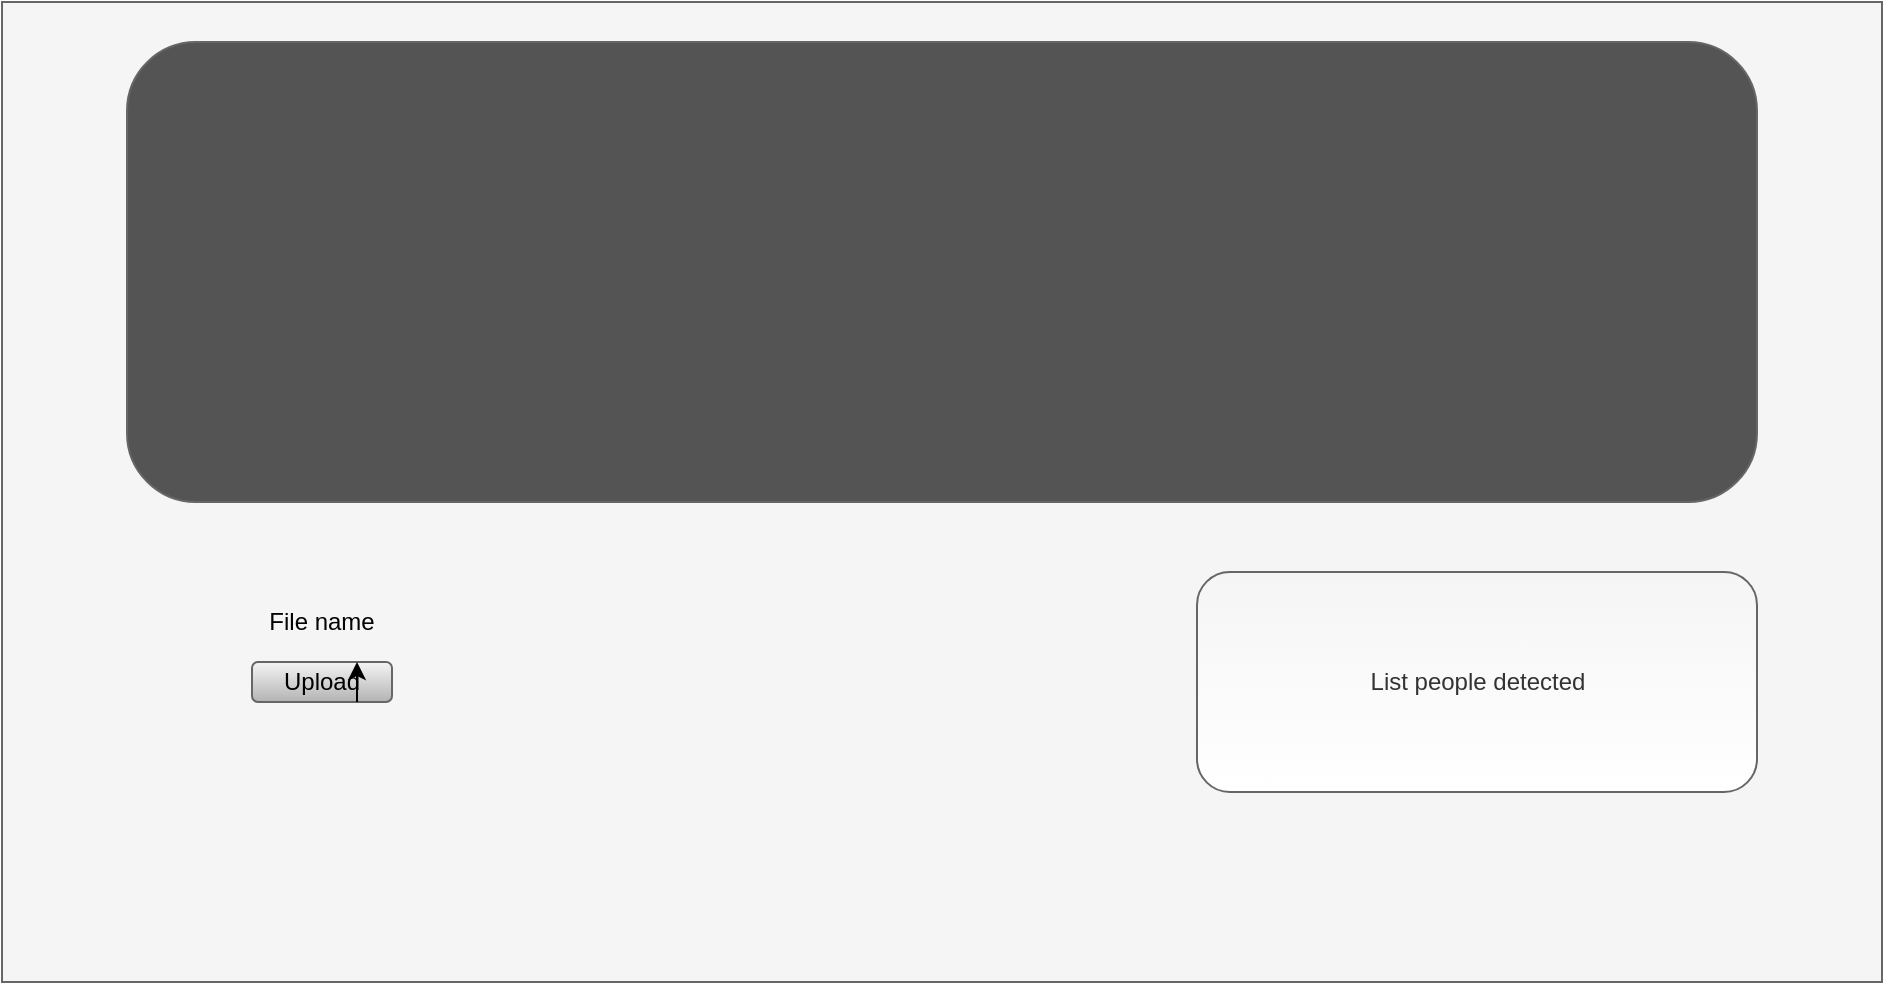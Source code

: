 <mxfile>
    <diagram id="h0_EljwLWAaH8soHxuvo" name="Page-1">
        <mxGraphModel dx="970" dy="603" grid="1" gridSize="10" guides="1" tooltips="1" connect="1" arrows="1" fold="1" page="1" pageScale="1" pageWidth="827" pageHeight="1169" math="0" shadow="0">
            <root>
                <mxCell id="0"/>
                <mxCell id="1" parent="0"/>
                <mxCell id="2" value="" style="rounded=0;whiteSpace=wrap;html=1;fillColor=#f5f5f5;strokeColor=#666666;fontColor=#333333;" vertex="1" parent="1">
                    <mxGeometry x="40" width="940" height="490" as="geometry"/>
                </mxCell>
                <mxCell id="3" value="" style="rounded=1;whiteSpace=wrap;html=1;strokeColor=#666666;fillColor=#545454;" vertex="1" parent="1">
                    <mxGeometry x="102.5" y="20" width="815" height="230" as="geometry"/>
                </mxCell>
                <mxCell id="4" value="&lt;font color=&quot;#000000&quot;&gt;Upload&lt;br&gt;&lt;/font&gt;" style="rounded=1;whiteSpace=wrap;html=1;gradientColor=#b3b3b3;fillColor=#f5f5f5;strokeColor=#666666;" vertex="1" parent="1">
                    <mxGeometry x="165" y="330" width="70" height="20" as="geometry"/>
                </mxCell>
                <mxCell id="6" style="edgeStyle=orthogonalEdgeStyle;rounded=0;orthogonalLoop=1;jettySize=auto;html=1;exitX=0.75;exitY=1;exitDx=0;exitDy=0;entryX=0.75;entryY=0;entryDx=0;entryDy=0;" edge="1" parent="1" source="4" target="4">
                    <mxGeometry relative="1" as="geometry"/>
                </mxCell>
                <mxCell id="7" value="&lt;font color=&quot;#030303&quot;&gt;File name&lt;/font&gt;" style="text;html=1;strokeColor=none;fillColor=none;align=center;verticalAlign=middle;whiteSpace=wrap;rounded=0;" vertex="1" parent="1">
                    <mxGeometry x="170" y="300" width="60" height="20" as="geometry"/>
                </mxCell>
                <mxCell id="8" value="List people detected" style="rounded=1;whiteSpace=wrap;html=1;strokeColor=#666666;fillColor=#f5f5f5;fontColor=#333333;gradientColor=#ffffff;" vertex="1" parent="1">
                    <mxGeometry x="637.5" y="285" width="280" height="110" as="geometry"/>
                </mxCell>
            </root>
        </mxGraphModel>
    </diagram>
</mxfile>